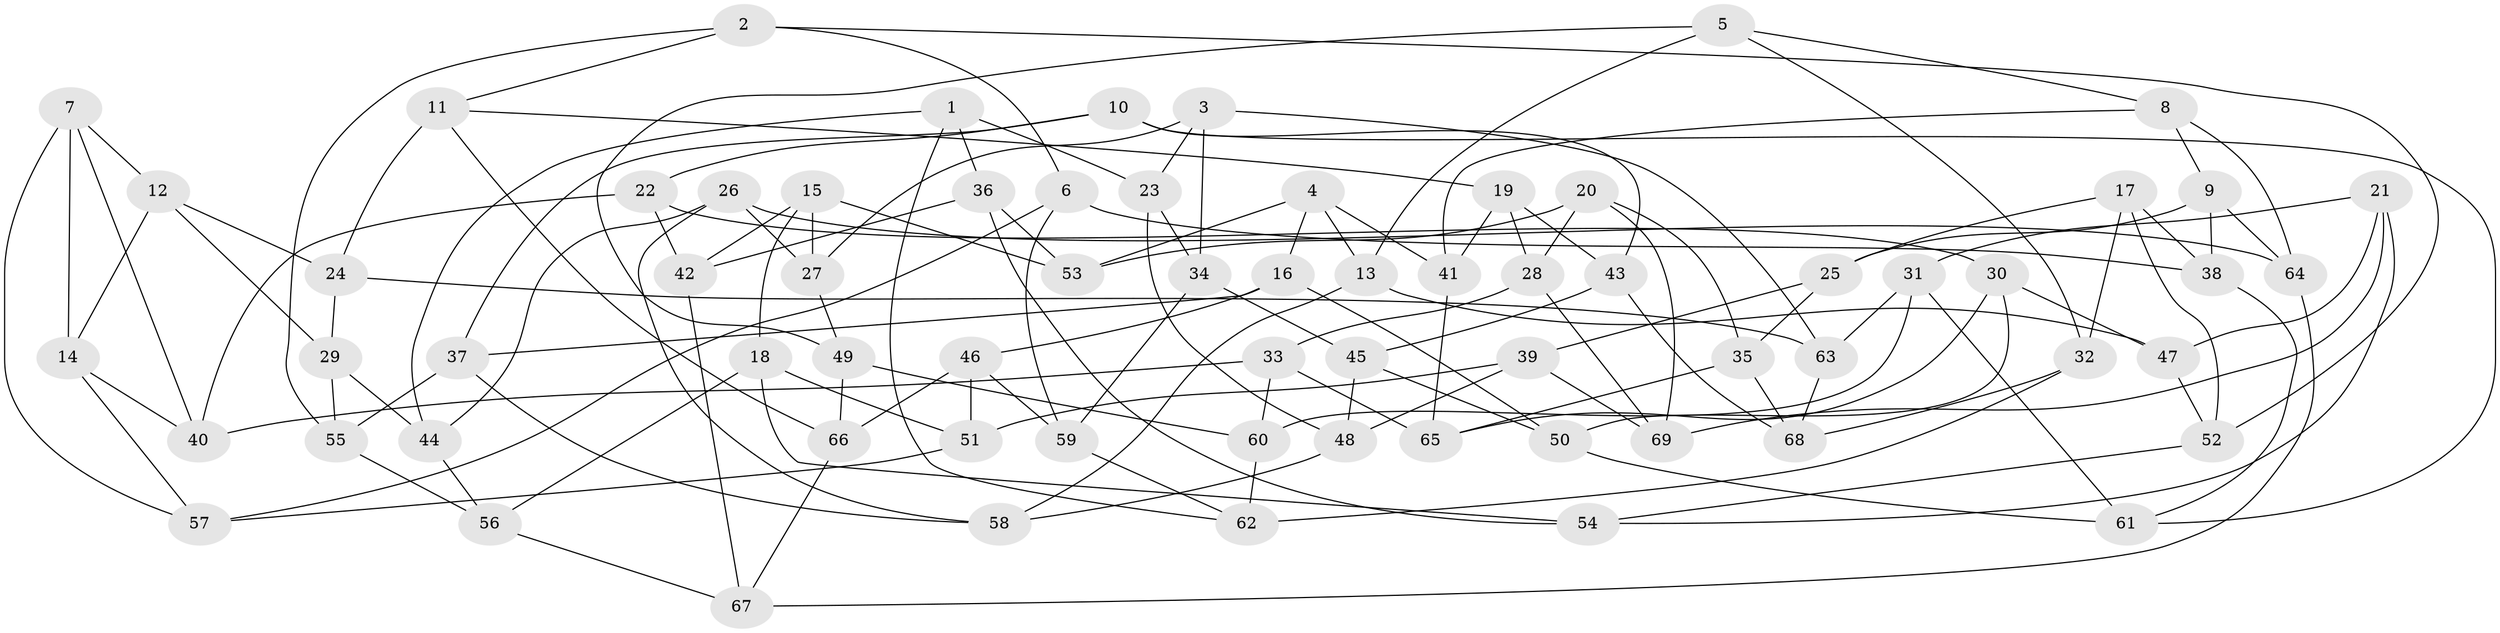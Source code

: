 // coarse degree distribution, {6: 0.5853658536585366, 4: 0.36585365853658536, 5: 0.04878048780487805}
// Generated by graph-tools (version 1.1) at 2025/52/02/27/25 19:52:30]
// undirected, 69 vertices, 138 edges
graph export_dot {
graph [start="1"]
  node [color=gray90,style=filled];
  1;
  2;
  3;
  4;
  5;
  6;
  7;
  8;
  9;
  10;
  11;
  12;
  13;
  14;
  15;
  16;
  17;
  18;
  19;
  20;
  21;
  22;
  23;
  24;
  25;
  26;
  27;
  28;
  29;
  30;
  31;
  32;
  33;
  34;
  35;
  36;
  37;
  38;
  39;
  40;
  41;
  42;
  43;
  44;
  45;
  46;
  47;
  48;
  49;
  50;
  51;
  52;
  53;
  54;
  55;
  56;
  57;
  58;
  59;
  60;
  61;
  62;
  63;
  64;
  65;
  66;
  67;
  68;
  69;
  1 -- 23;
  1 -- 44;
  1 -- 62;
  1 -- 36;
  2 -- 55;
  2 -- 6;
  2 -- 11;
  2 -- 52;
  3 -- 34;
  3 -- 63;
  3 -- 27;
  3 -- 23;
  4 -- 13;
  4 -- 53;
  4 -- 16;
  4 -- 41;
  5 -- 8;
  5 -- 49;
  5 -- 13;
  5 -- 32;
  6 -- 38;
  6 -- 57;
  6 -- 59;
  7 -- 40;
  7 -- 12;
  7 -- 14;
  7 -- 57;
  8 -- 41;
  8 -- 9;
  8 -- 64;
  9 -- 38;
  9 -- 64;
  9 -- 25;
  10 -- 22;
  10 -- 61;
  10 -- 43;
  10 -- 37;
  11 -- 66;
  11 -- 24;
  11 -- 19;
  12 -- 24;
  12 -- 29;
  12 -- 14;
  13 -- 47;
  13 -- 58;
  14 -- 57;
  14 -- 40;
  15 -- 27;
  15 -- 53;
  15 -- 18;
  15 -- 42;
  16 -- 50;
  16 -- 37;
  16 -- 46;
  17 -- 25;
  17 -- 38;
  17 -- 32;
  17 -- 52;
  18 -- 54;
  18 -- 56;
  18 -- 51;
  19 -- 41;
  19 -- 43;
  19 -- 28;
  20 -- 35;
  20 -- 53;
  20 -- 28;
  20 -- 69;
  21 -- 31;
  21 -- 69;
  21 -- 54;
  21 -- 47;
  22 -- 40;
  22 -- 42;
  22 -- 30;
  23 -- 34;
  23 -- 48;
  24 -- 29;
  24 -- 63;
  25 -- 35;
  25 -- 39;
  26 -- 58;
  26 -- 64;
  26 -- 27;
  26 -- 44;
  27 -- 49;
  28 -- 33;
  28 -- 69;
  29 -- 55;
  29 -- 44;
  30 -- 47;
  30 -- 65;
  30 -- 50;
  31 -- 63;
  31 -- 61;
  31 -- 60;
  32 -- 62;
  32 -- 68;
  33 -- 40;
  33 -- 60;
  33 -- 65;
  34 -- 45;
  34 -- 59;
  35 -- 65;
  35 -- 68;
  36 -- 42;
  36 -- 54;
  36 -- 53;
  37 -- 58;
  37 -- 55;
  38 -- 61;
  39 -- 48;
  39 -- 69;
  39 -- 51;
  41 -- 65;
  42 -- 67;
  43 -- 45;
  43 -- 68;
  44 -- 56;
  45 -- 50;
  45 -- 48;
  46 -- 51;
  46 -- 59;
  46 -- 66;
  47 -- 52;
  48 -- 58;
  49 -- 60;
  49 -- 66;
  50 -- 61;
  51 -- 57;
  52 -- 54;
  55 -- 56;
  56 -- 67;
  59 -- 62;
  60 -- 62;
  63 -- 68;
  64 -- 67;
  66 -- 67;
}
